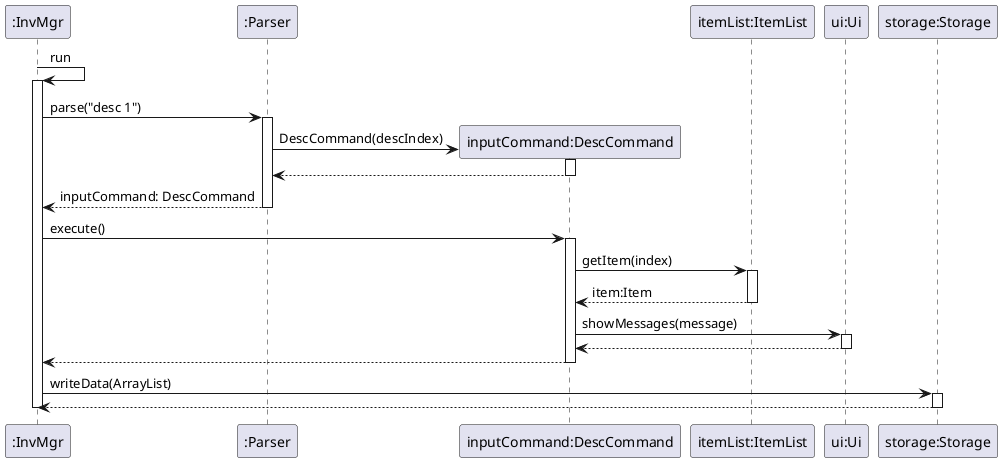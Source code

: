 @startuml

Participant ":InvMgr" as InvMgr
Participant ":Parser" as Parser
Participant "inputCommand:DescCommand" as DescCommand
Participant "itemList:ItemList" as ItemList
Participant "ui:Ui" as Ui
Participant "storage:Storage" as Storage

InvMgr -> InvMgr: run
activate InvMgr
    InvMgr -> Parser: parse("desc 1")
    activate Parser
        create DescCommand
        Parser -> DescCommand: DescCommand(descIndex)
        activate DescCommand
            return

        return inputCommand: DescCommand

    InvMgr -> DescCommand: execute()
    activate DescCommand
        DescCommand -> ItemList: getItem(index)
        activate ItemList
            return item:Item

        DescCommand -> Ui: showMessages(message)
        activate Ui
            return

        return

    InvMgr -> Storage: writeData(ArrayList)
    activate Storage
        return

deactivate InvMgr

@enduml
